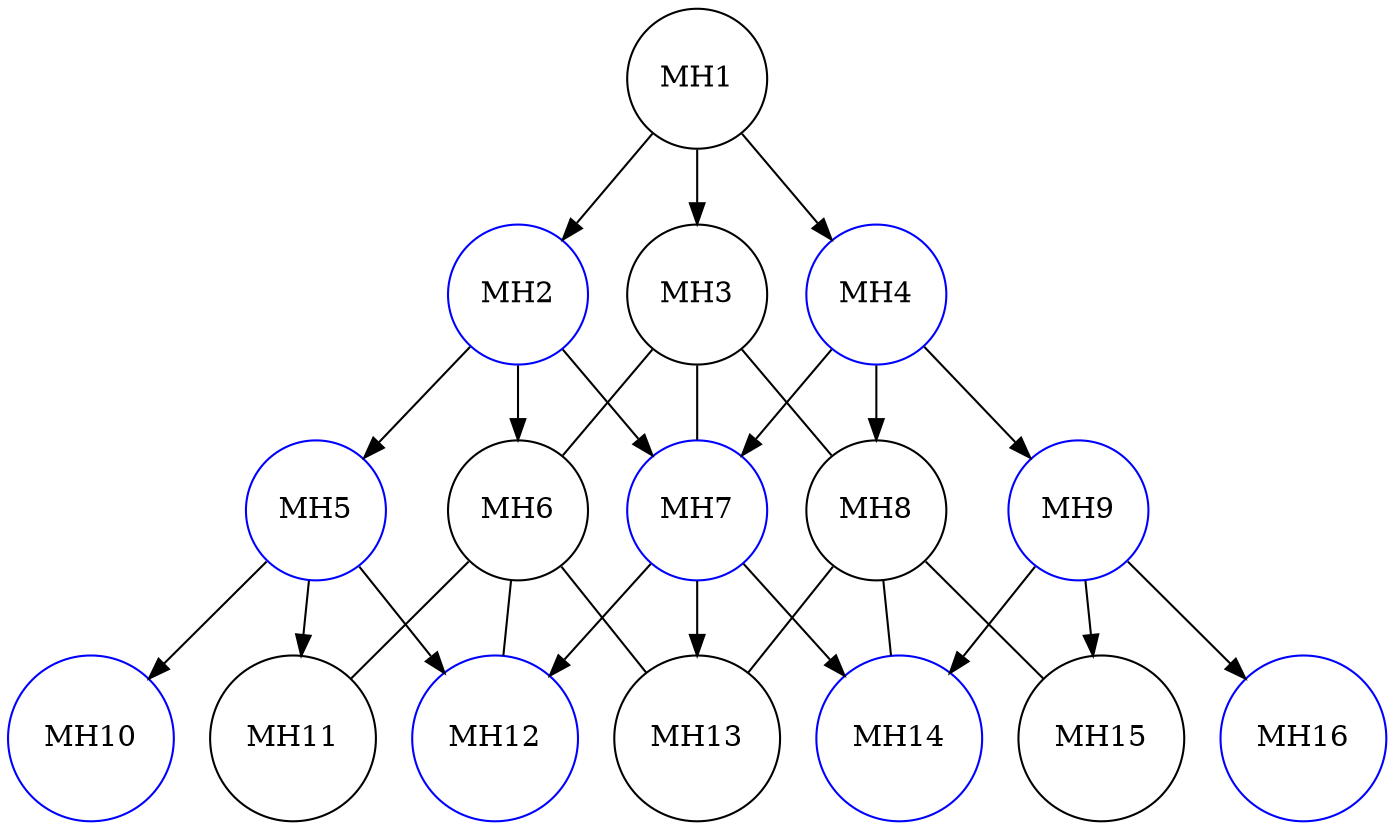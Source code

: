 digraph olsrOperation {

	node[shape=circle,color=black]
	//Level 1
	MH1 -> MH2
	MH1 -> MH3
	MH1 -> MH4

	MH2[color=blue]
	MH4[color=blue]
	MH5[color=blue]
	MH7[color=blue]
	MH9[color=blue]
	MH10[color=blue]
	MH12[color=blue]
	MH14[color=blue]
	MH16[color=blue]

	//Level 2
	MH2 -> MH5
	MH2 -> MH6
	MH2 -> MH7

	MH4 -> MH7
	MH4 -> MH8
	MH4 -> MH9

	MH5 -> MH10
	MH5 -> MH11
	MH5 -> MH12

	MH7 -> MH12
	MH7 -> MH13
	MH7 -> MH14

	MH9 -> MH14
	MH9 -> MH15
	MH9 -> MH16

	edge[dir=none]
	MH3 -> MH6
	MH3 -> MH7
	MH3 -> MH8

	MH6 -> MH11
	MH6 -> MH12
	MH6 -> MH13

	MH8 -> MH13
	MH8 -> MH14
	MH8 -> MH15

}
